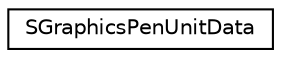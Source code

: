 digraph "类继承关系图"
{
  edge [fontname="Helvetica",fontsize="10",labelfontname="Helvetica",labelfontsize="10"];
  node [fontname="Helvetica",fontsize="10",shape=record];
  rankdir="LR";
  Node0 [label="SGraphicsPenUnitData",height=0.2,width=0.4,color="black", fillcolor="white", style="filled",URL="$struct_s_graphics_pen_unit_data.html"];
}
